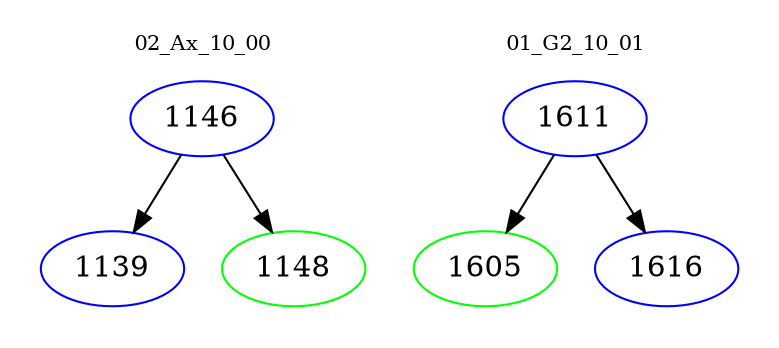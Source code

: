 digraph{
subgraph cluster_0 {
color = white
label = "02_Ax_10_00";
fontsize=10;
T0_1146 [label="1146", color="blue"]
T0_1146 -> T0_1139 [color="black"]
T0_1139 [label="1139", color="blue"]
T0_1146 -> T0_1148 [color="black"]
T0_1148 [label="1148", color="green"]
}
subgraph cluster_1 {
color = white
label = "01_G2_10_01";
fontsize=10;
T1_1611 [label="1611", color="blue"]
T1_1611 -> T1_1605 [color="black"]
T1_1605 [label="1605", color="green"]
T1_1611 -> T1_1616 [color="black"]
T1_1616 [label="1616", color="blue"]
}
}
